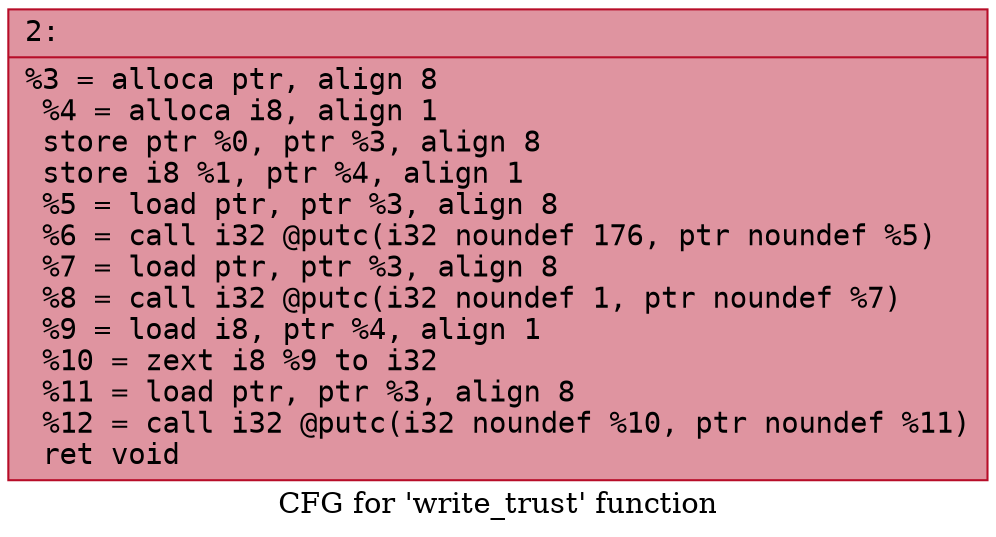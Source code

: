 digraph "CFG for 'write_trust' function" {
	label="CFG for 'write_trust' function";

	Node0x6000011f7570 [shape=record,color="#b70d28ff", style=filled, fillcolor="#b70d2870" fontname="Courier",label="{2:\l|  %3 = alloca ptr, align 8\l  %4 = alloca i8, align 1\l  store ptr %0, ptr %3, align 8\l  store i8 %1, ptr %4, align 1\l  %5 = load ptr, ptr %3, align 8\l  %6 = call i32 @putc(i32 noundef 176, ptr noundef %5)\l  %7 = load ptr, ptr %3, align 8\l  %8 = call i32 @putc(i32 noundef 1, ptr noundef %7)\l  %9 = load i8, ptr %4, align 1\l  %10 = zext i8 %9 to i32\l  %11 = load ptr, ptr %3, align 8\l  %12 = call i32 @putc(i32 noundef %10, ptr noundef %11)\l  ret void\l}"];
}
